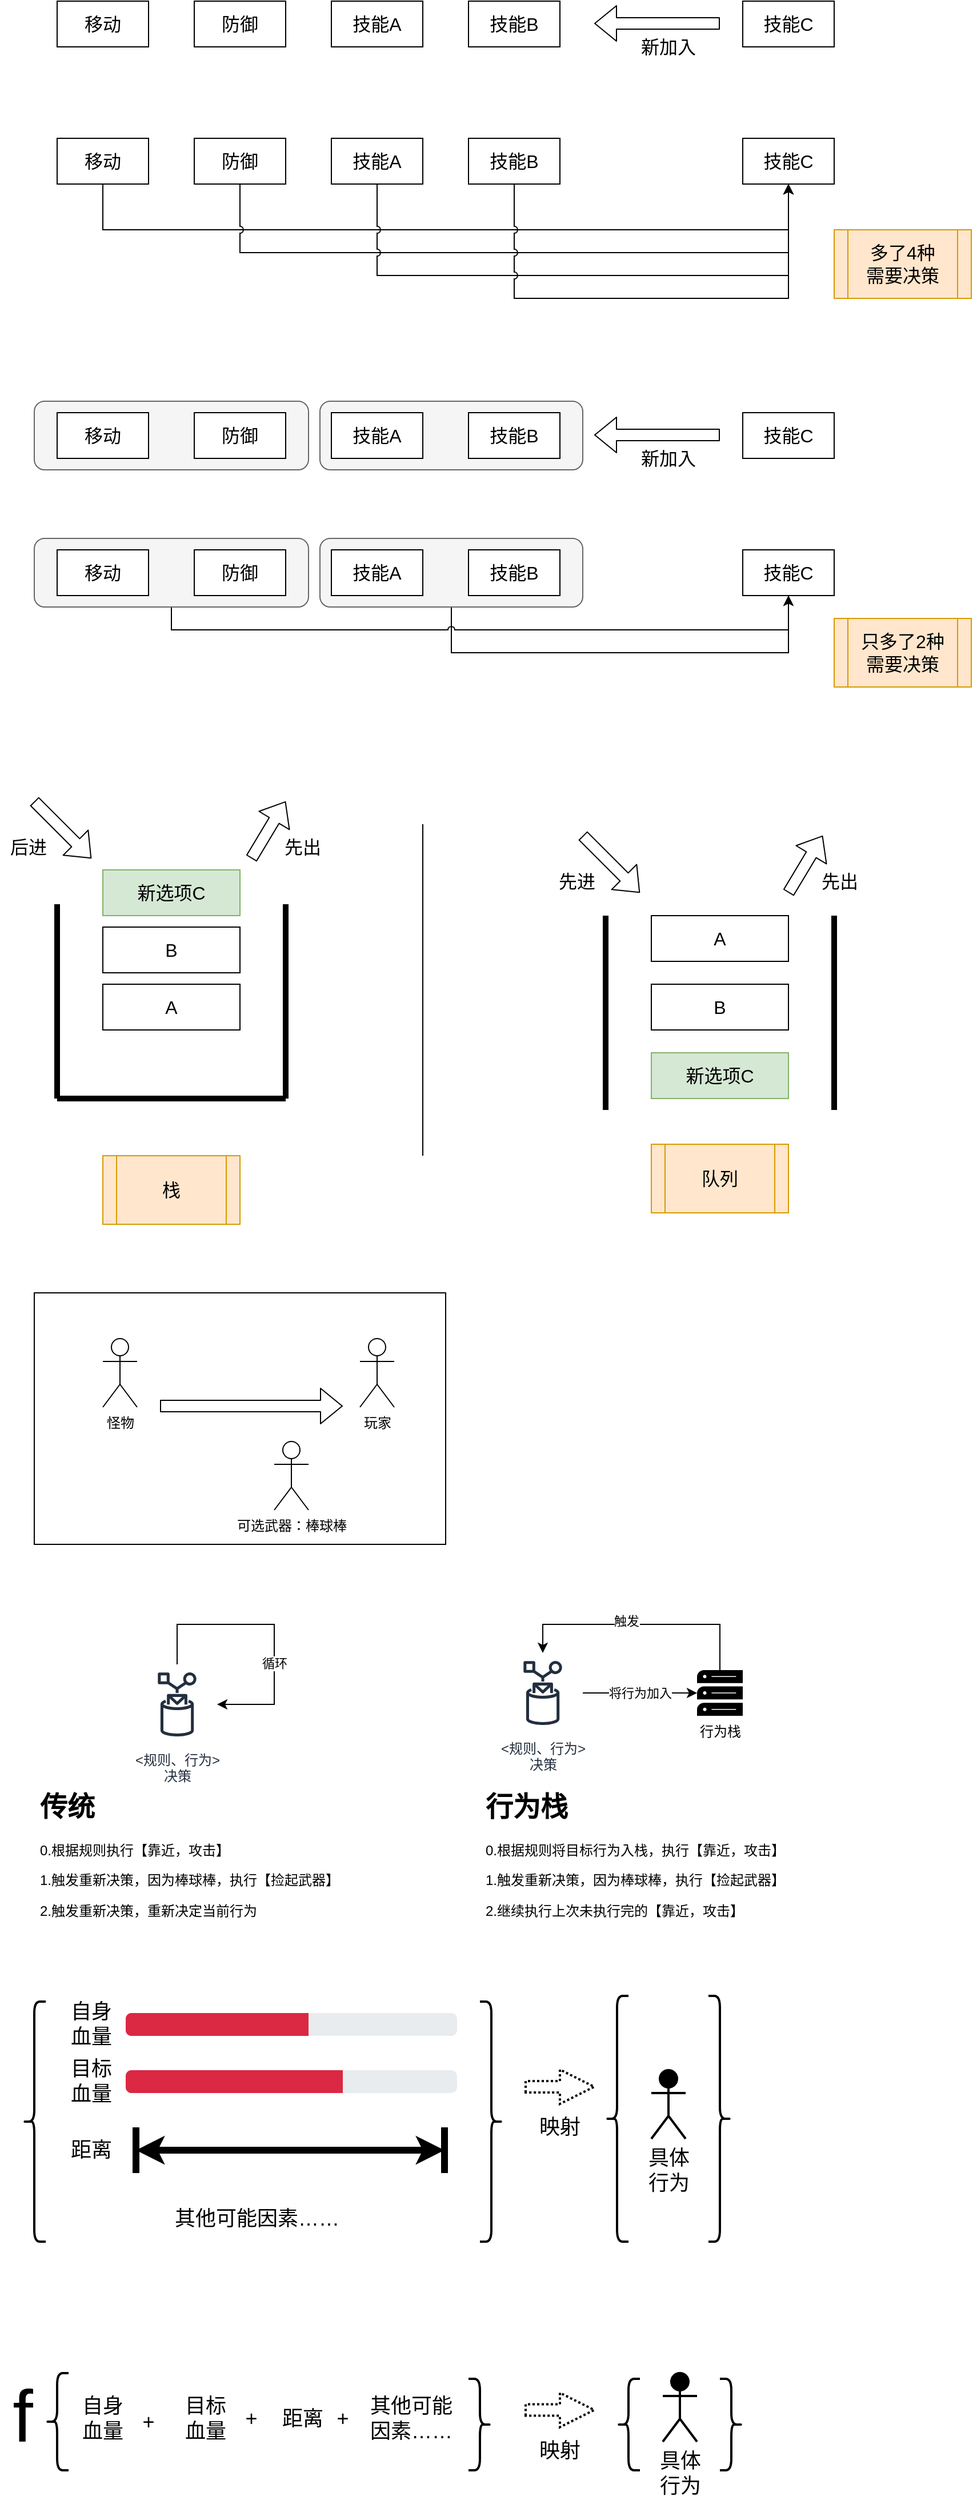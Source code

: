 <mxfile version="15.2.7" type="device"><diagram id="1-2ACEy1DYfwMNyLRLpH" name="第 1 页"><mxGraphModel dx="1422" dy="832" grid="1" gridSize="10" guides="1" tooltips="1" connect="1" arrows="1" fold="1" page="0" pageScale="1" pageWidth="1600" pageHeight="900" math="0" shadow="0"><root><mxCell id="0"/><mxCell id="1" parent="0"/><mxCell id="vrKT7OcuPgcJg1pSdhas-13" value="" style="rounded=0;whiteSpace=wrap;html=1;" parent="1" vertex="1"><mxGeometry x="220" y="1330" width="360" height="220" as="geometry"/></mxCell><mxCell id="Vtt4ZSthcHsYdzRU8xnY-23" style="edgeStyle=orthogonalEdgeStyle;rounded=0;orthogonalLoop=1;jettySize=auto;html=1;exitX=0.5;exitY=1;exitDx=0;exitDy=0;entryX=0.5;entryY=1;entryDx=0;entryDy=0;jumpStyle=arc;fontSize=16;" parent="1" source="Vtt4ZSthcHsYdzRU8xnY-21" target="Vtt4ZSthcHsYdzRU8xnY-16" edge="1"><mxGeometry relative="1" as="geometry"><Array as="points"><mxPoint x="585" y="770"/><mxPoint x="880" y="770"/></Array></mxGeometry></mxCell><mxCell id="Vtt4ZSthcHsYdzRU8xnY-21" value="" style="rounded=1;whiteSpace=wrap;html=1;fillColor=#f5f5f5;strokeColor=#666666;fontColor=#333333;fontSize=16;" parent="1" vertex="1"><mxGeometry x="470" y="670" width="230" height="60" as="geometry"/></mxCell><mxCell id="Vtt4ZSthcHsYdzRU8xnY-22" style="edgeStyle=orthogonalEdgeStyle;rounded=0;orthogonalLoop=1;jettySize=auto;html=1;exitX=0.5;exitY=1;exitDx=0;exitDy=0;entryX=0.5;entryY=1;entryDx=0;entryDy=0;jumpStyle=arc;fontSize=16;" parent="1" source="Vtt4ZSthcHsYdzRU8xnY-20" target="Vtt4ZSthcHsYdzRU8xnY-16" edge="1"><mxGeometry relative="1" as="geometry"/></mxCell><mxCell id="Vtt4ZSthcHsYdzRU8xnY-20" value="" style="rounded=1;whiteSpace=wrap;html=1;fillColor=#f5f5f5;strokeColor=#666666;fontColor=#333333;fontSize=16;" parent="1" vertex="1"><mxGeometry x="220" y="670" width="240" height="60" as="geometry"/></mxCell><mxCell id="Vtt4ZSthcHsYdzRU8xnY-19" value="" style="rounded=1;whiteSpace=wrap;html=1;fillColor=#f5f5f5;strokeColor=#666666;fontColor=#333333;fontSize=16;" parent="1" vertex="1"><mxGeometry x="470" y="550" width="230" height="60" as="geometry"/></mxCell><mxCell id="Vtt4ZSthcHsYdzRU8xnY-18" value="" style="rounded=1;whiteSpace=wrap;html=1;fillColor=#f5f5f5;strokeColor=#666666;fontColor=#333333;fontSize=16;" parent="1" vertex="1"><mxGeometry x="220" y="550" width="240" height="60" as="geometry"/></mxCell><mxCell id="5MTt7jYOTVnq4fT-95j9-1" value="移动" style="rounded=0;whiteSpace=wrap;html=1;fontSize=16;" parent="1" vertex="1"><mxGeometry x="240" y="200" width="80" height="40" as="geometry"/></mxCell><mxCell id="5MTt7jYOTVnq4fT-95j9-2" value="防御" style="rounded=0;whiteSpace=wrap;html=1;fontSize=16;" parent="1" vertex="1"><mxGeometry x="360" y="200" width="80" height="40" as="geometry"/></mxCell><mxCell id="5MTt7jYOTVnq4fT-95j9-3" value="技能A" style="rounded=0;whiteSpace=wrap;html=1;fontSize=16;" parent="1" vertex="1"><mxGeometry x="480" y="200" width="80" height="40" as="geometry"/></mxCell><mxCell id="5MTt7jYOTVnq4fT-95j9-4" value="技能B" style="rounded=0;whiteSpace=wrap;html=1;fontSize=16;" parent="1" vertex="1"><mxGeometry x="600" y="200" width="80" height="40" as="geometry"/></mxCell><mxCell id="5MTt7jYOTVnq4fT-95j9-6" value="技能C" style="rounded=0;whiteSpace=wrap;html=1;fontSize=16;" parent="1" vertex="1"><mxGeometry x="840" y="200" width="80" height="40" as="geometry"/></mxCell><mxCell id="5MTt7jYOTVnq4fT-95j9-7" value="" style="shape=flexArrow;endArrow=classic;html=1;fontSize=16;" parent="1" edge="1"><mxGeometry width="50" height="50" relative="1" as="geometry"><mxPoint x="820" y="219.5" as="sourcePoint"/><mxPoint x="710" y="219.5" as="targetPoint"/></mxGeometry></mxCell><mxCell id="5MTt7jYOTVnq4fT-95j9-8" value="新加入" style="text;html=1;strokeColor=none;fillColor=none;align=center;verticalAlign=middle;whiteSpace=wrap;rounded=0;fontSize=16;" parent="1" vertex="1"><mxGeometry x="750" y="230" width="50" height="20" as="geometry"/></mxCell><mxCell id="5MTt7jYOTVnq4fT-95j9-17" style="edgeStyle=orthogonalEdgeStyle;rounded=0;orthogonalLoop=1;jettySize=auto;html=1;exitX=0.5;exitY=1;exitDx=0;exitDy=0;entryX=0.5;entryY=1;entryDx=0;entryDy=0;jumpStyle=arc;fontSize=16;" parent="1" source="5MTt7jYOTVnq4fT-95j9-9" target="5MTt7jYOTVnq4fT-95j9-13" edge="1"><mxGeometry relative="1" as="geometry"><Array as="points"><mxPoint x="280" y="400"/><mxPoint x="880" y="400"/></Array></mxGeometry></mxCell><mxCell id="5MTt7jYOTVnq4fT-95j9-9" value="移动" style="rounded=0;whiteSpace=wrap;html=1;fontSize=16;" parent="1" vertex="1"><mxGeometry x="240" y="320" width="80" height="40" as="geometry"/></mxCell><mxCell id="5MTt7jYOTVnq4fT-95j9-18" style="edgeStyle=orthogonalEdgeStyle;rounded=0;orthogonalLoop=1;jettySize=auto;html=1;exitX=0.5;exitY=1;exitDx=0;exitDy=0;entryX=0.5;entryY=1;entryDx=0;entryDy=0;jumpStyle=arc;fontSize=16;" parent="1" source="5MTt7jYOTVnq4fT-95j9-10" target="5MTt7jYOTVnq4fT-95j9-13" edge="1"><mxGeometry relative="1" as="geometry"><Array as="points"><mxPoint x="400" y="420"/><mxPoint x="880" y="420"/></Array></mxGeometry></mxCell><mxCell id="5MTt7jYOTVnq4fT-95j9-10" value="防御" style="rounded=0;whiteSpace=wrap;html=1;fontSize=16;" parent="1" vertex="1"><mxGeometry x="360" y="320" width="80" height="40" as="geometry"/></mxCell><mxCell id="5MTt7jYOTVnq4fT-95j9-19" style="edgeStyle=orthogonalEdgeStyle;rounded=0;orthogonalLoop=1;jettySize=auto;html=1;exitX=0.5;exitY=1;exitDx=0;exitDy=0;entryX=0.5;entryY=1;entryDx=0;entryDy=0;jumpStyle=arc;fontSize=16;" parent="1" source="5MTt7jYOTVnq4fT-95j9-11" target="5MTt7jYOTVnq4fT-95j9-13" edge="1"><mxGeometry relative="1" as="geometry"><Array as="points"><mxPoint x="520" y="440"/><mxPoint x="880" y="440"/></Array></mxGeometry></mxCell><mxCell id="5MTt7jYOTVnq4fT-95j9-11" value="技能A" style="rounded=0;whiteSpace=wrap;html=1;fontSize=16;" parent="1" vertex="1"><mxGeometry x="480" y="320" width="80" height="40" as="geometry"/></mxCell><mxCell id="5MTt7jYOTVnq4fT-95j9-20" style="edgeStyle=orthogonalEdgeStyle;rounded=0;orthogonalLoop=1;jettySize=auto;html=1;exitX=0.5;exitY=1;exitDx=0;exitDy=0;jumpStyle=arc;entryX=0.5;entryY=1;entryDx=0;entryDy=0;fontSize=16;" parent="1" source="5MTt7jYOTVnq4fT-95j9-12" target="5MTt7jYOTVnq4fT-95j9-13" edge="1"><mxGeometry relative="1" as="geometry"><mxPoint x="880" y="370" as="targetPoint"/><Array as="points"><mxPoint x="640" y="460"/><mxPoint x="880" y="460"/></Array></mxGeometry></mxCell><mxCell id="5MTt7jYOTVnq4fT-95j9-12" value="技能B" style="rounded=0;whiteSpace=wrap;html=1;fontSize=16;" parent="1" vertex="1"><mxGeometry x="600" y="320" width="80" height="40" as="geometry"/></mxCell><mxCell id="5MTt7jYOTVnq4fT-95j9-13" value="技能C" style="rounded=0;whiteSpace=wrap;html=1;fontSize=16;" parent="1" vertex="1"><mxGeometry x="840" y="320" width="80" height="40" as="geometry"/></mxCell><mxCell id="5MTt7jYOTVnq4fT-95j9-21" value="多了4种&lt;br style=&quot;font-size: 16px;&quot;&gt;需要决策" style="shape=process;whiteSpace=wrap;html=1;backgroundOutline=1;fillColor=#ffe6cc;strokeColor=#d79b00;fontSize=16;" parent="1" vertex="1"><mxGeometry x="920" y="400" width="120" height="60" as="geometry"/></mxCell><mxCell id="Vtt4ZSthcHsYdzRU8xnY-1" value="移动" style="rounded=0;whiteSpace=wrap;html=1;fontSize=16;" parent="1" vertex="1"><mxGeometry x="240" y="560" width="80" height="40" as="geometry"/></mxCell><mxCell id="Vtt4ZSthcHsYdzRU8xnY-2" value="防御" style="rounded=0;whiteSpace=wrap;html=1;fontSize=16;" parent="1" vertex="1"><mxGeometry x="360" y="560" width="80" height="40" as="geometry"/></mxCell><mxCell id="Vtt4ZSthcHsYdzRU8xnY-3" value="技能A" style="rounded=0;whiteSpace=wrap;html=1;fontSize=16;" parent="1" vertex="1"><mxGeometry x="480" y="560" width="80" height="40" as="geometry"/></mxCell><mxCell id="Vtt4ZSthcHsYdzRU8xnY-4" value="技能B" style="rounded=0;whiteSpace=wrap;html=1;fontSize=16;" parent="1" vertex="1"><mxGeometry x="600" y="560" width="80" height="40" as="geometry"/></mxCell><mxCell id="Vtt4ZSthcHsYdzRU8xnY-5" value="技能C" style="rounded=0;whiteSpace=wrap;html=1;fontSize=16;" parent="1" vertex="1"><mxGeometry x="840" y="560" width="80" height="40" as="geometry"/></mxCell><mxCell id="Vtt4ZSthcHsYdzRU8xnY-6" value="" style="shape=flexArrow;endArrow=classic;html=1;fontSize=16;" parent="1" edge="1"><mxGeometry width="50" height="50" relative="1" as="geometry"><mxPoint x="820" y="579.5" as="sourcePoint"/><mxPoint x="710" y="579.5" as="targetPoint"/></mxGeometry></mxCell><mxCell id="Vtt4ZSthcHsYdzRU8xnY-7" value="新加入" style="text;html=1;strokeColor=none;fillColor=none;align=center;verticalAlign=middle;whiteSpace=wrap;rounded=0;fontSize=16;" parent="1" vertex="1"><mxGeometry x="750" y="590" width="50" height="20" as="geometry"/></mxCell><mxCell id="Vtt4ZSthcHsYdzRU8xnY-9" value="移动" style="rounded=0;whiteSpace=wrap;html=1;fontSize=16;" parent="1" vertex="1"><mxGeometry x="240" y="680" width="80" height="40" as="geometry"/></mxCell><mxCell id="Vtt4ZSthcHsYdzRU8xnY-11" value="防御" style="rounded=0;whiteSpace=wrap;html=1;fontSize=16;" parent="1" vertex="1"><mxGeometry x="360" y="680" width="80" height="40" as="geometry"/></mxCell><mxCell id="Vtt4ZSthcHsYdzRU8xnY-13" value="技能A" style="rounded=0;whiteSpace=wrap;html=1;fontSize=16;" parent="1" vertex="1"><mxGeometry x="480" y="680" width="80" height="40" as="geometry"/></mxCell><mxCell id="Vtt4ZSthcHsYdzRU8xnY-15" value="技能B" style="rounded=0;whiteSpace=wrap;html=1;fontSize=16;" parent="1" vertex="1"><mxGeometry x="600" y="680" width="80" height="40" as="geometry"/></mxCell><mxCell id="Vtt4ZSthcHsYdzRU8xnY-16" value="技能C" style="rounded=0;whiteSpace=wrap;html=1;fontSize=16;" parent="1" vertex="1"><mxGeometry x="840" y="680" width="80" height="40" as="geometry"/></mxCell><mxCell id="Vtt4ZSthcHsYdzRU8xnY-17" value="只多了2种&lt;br style=&quot;font-size: 16px;&quot;&gt;需要决策" style="shape=process;whiteSpace=wrap;html=1;backgroundOutline=1;fillColor=#ffe6cc;strokeColor=#d79b00;fontSize=16;" parent="1" vertex="1"><mxGeometry x="920" y="740" width="120" height="60" as="geometry"/></mxCell><mxCell id="Vtt4ZSthcHsYdzRU8xnY-26" value="" style="endArrow=none;html=1;fontSize=16;" parent="1" edge="1"><mxGeometry width="50" height="50" relative="1" as="geometry"><mxPoint x="560" y="1210" as="sourcePoint"/><mxPoint x="560" y="920" as="targetPoint"/></mxGeometry></mxCell><mxCell id="Vtt4ZSthcHsYdzRU8xnY-27" value="新选项C" style="rounded=0;whiteSpace=wrap;html=1;glass=0;fontSize=16;fillColor=#d5e8d4;strokeColor=#82b366;" parent="1" vertex="1"><mxGeometry x="280" y="960" width="120" height="40" as="geometry"/></mxCell><mxCell id="Vtt4ZSthcHsYdzRU8xnY-28" value="B" style="rounded=0;whiteSpace=wrap;html=1;glass=0;fontSize=16;fillColor=none;" parent="1" vertex="1"><mxGeometry x="280" y="1010" width="120" height="40" as="geometry"/></mxCell><mxCell id="Vtt4ZSthcHsYdzRU8xnY-29" value="A" style="rounded=0;whiteSpace=wrap;html=1;glass=0;fontSize=16;fillColor=none;" parent="1" vertex="1"><mxGeometry x="280" y="1060" width="120" height="40" as="geometry"/></mxCell><mxCell id="Vtt4ZSthcHsYdzRU8xnY-31" value="" style="shape=flexArrow;endArrow=classic;html=1;fontSize=16;" parent="1" edge="1"><mxGeometry width="50" height="50" relative="1" as="geometry"><mxPoint x="220" y="900" as="sourcePoint"/><mxPoint x="270" y="950" as="targetPoint"/></mxGeometry></mxCell><mxCell id="Vtt4ZSthcHsYdzRU8xnY-32" value="" style="shape=flexArrow;endArrow=classic;html=1;fontSize=16;" parent="1" edge="1"><mxGeometry width="50" height="50" relative="1" as="geometry"><mxPoint x="410" y="950" as="sourcePoint"/><mxPoint x="440" y="900" as="targetPoint"/></mxGeometry></mxCell><mxCell id="Vtt4ZSthcHsYdzRU8xnY-33" value="后进" style="text;html=1;strokeColor=none;fillColor=none;align=center;verticalAlign=middle;whiteSpace=wrap;rounded=0;fontSize=16;" parent="1" vertex="1"><mxGeometry x="190" y="930" width="50" height="20" as="geometry"/></mxCell><mxCell id="Vtt4ZSthcHsYdzRU8xnY-34" value="先出" style="text;html=1;strokeColor=none;fillColor=none;align=center;verticalAlign=middle;whiteSpace=wrap;rounded=0;fontSize=16;" parent="1" vertex="1"><mxGeometry x="430" y="930" width="50" height="20" as="geometry"/></mxCell><mxCell id="Vtt4ZSthcHsYdzRU8xnY-35" value="" style="endArrow=none;html=1;fontSize=16;strokeWidth=5;" parent="1" edge="1"><mxGeometry width="50" height="50" relative="1" as="geometry"><mxPoint x="240" y="1160" as="sourcePoint"/><mxPoint x="240" y="990" as="targetPoint"/></mxGeometry></mxCell><mxCell id="Vtt4ZSthcHsYdzRU8xnY-36" value="" style="endArrow=none;html=1;fontSize=16;strokeWidth=5;" parent="1" edge="1"><mxGeometry width="50" height="50" relative="1" as="geometry"><mxPoint x="240" y="1160" as="sourcePoint"/><mxPoint x="440" y="1160" as="targetPoint"/></mxGeometry></mxCell><mxCell id="Vtt4ZSthcHsYdzRU8xnY-37" value="" style="endArrow=none;html=1;fontSize=16;strokeWidth=5;" parent="1" edge="1"><mxGeometry width="50" height="50" relative="1" as="geometry"><mxPoint x="440" y="1160" as="sourcePoint"/><mxPoint x="440" y="990" as="targetPoint"/></mxGeometry></mxCell><mxCell id="Vtt4ZSthcHsYdzRU8xnY-38" value="新选项C" style="rounded=0;whiteSpace=wrap;html=1;glass=0;fontSize=16;fillColor=#d5e8d4;strokeColor=#82b366;" parent="1" vertex="1"><mxGeometry x="760" y="1120" width="120" height="40" as="geometry"/></mxCell><mxCell id="Vtt4ZSthcHsYdzRU8xnY-39" value="B" style="rounded=0;whiteSpace=wrap;html=1;glass=0;fontSize=16;fillColor=none;" parent="1" vertex="1"><mxGeometry x="760" y="1060" width="120" height="40" as="geometry"/></mxCell><mxCell id="Vtt4ZSthcHsYdzRU8xnY-40" value="A" style="rounded=0;whiteSpace=wrap;html=1;glass=0;fontSize=16;fillColor=none;" parent="1" vertex="1"><mxGeometry x="760" y="1000" width="120" height="40" as="geometry"/></mxCell><mxCell id="Vtt4ZSthcHsYdzRU8xnY-41" value="" style="shape=flexArrow;endArrow=classic;html=1;fontSize=16;" parent="1" edge="1"><mxGeometry width="50" height="50" relative="1" as="geometry"><mxPoint x="700" y="930" as="sourcePoint"/><mxPoint x="750" y="980" as="targetPoint"/></mxGeometry></mxCell><mxCell id="Vtt4ZSthcHsYdzRU8xnY-42" value="" style="shape=flexArrow;endArrow=classic;html=1;fontSize=16;" parent="1" edge="1"><mxGeometry width="50" height="50" relative="1" as="geometry"><mxPoint x="880" y="980" as="sourcePoint"/><mxPoint x="910" y="930" as="targetPoint"/></mxGeometry></mxCell><mxCell id="Vtt4ZSthcHsYdzRU8xnY-43" value="先进" style="text;html=1;strokeColor=none;fillColor=none;align=center;verticalAlign=middle;whiteSpace=wrap;rounded=0;fontSize=16;" parent="1" vertex="1"><mxGeometry x="670" y="960" width="50" height="20" as="geometry"/></mxCell><mxCell id="Vtt4ZSthcHsYdzRU8xnY-44" value="先出" style="text;html=1;strokeColor=none;fillColor=none;align=center;verticalAlign=middle;whiteSpace=wrap;rounded=0;fontSize=16;" parent="1" vertex="1"><mxGeometry x="900" y="960" width="50" height="20" as="geometry"/></mxCell><mxCell id="Vtt4ZSthcHsYdzRU8xnY-45" value="" style="endArrow=none;html=1;fontSize=16;strokeWidth=5;" parent="1" edge="1"><mxGeometry width="50" height="50" relative="1" as="geometry"><mxPoint x="720" y="1170" as="sourcePoint"/><mxPoint x="720" y="1000" as="targetPoint"/></mxGeometry></mxCell><mxCell id="Vtt4ZSthcHsYdzRU8xnY-47" value="" style="endArrow=none;html=1;fontSize=16;strokeWidth=5;" parent="1" edge="1"><mxGeometry width="50" height="50" relative="1" as="geometry"><mxPoint x="920" y="1170" as="sourcePoint"/><mxPoint x="920" y="1000" as="targetPoint"/></mxGeometry></mxCell><mxCell id="Vtt4ZSthcHsYdzRU8xnY-48" value="栈" style="shape=process;whiteSpace=wrap;html=1;backgroundOutline=1;fillColor=#ffe6cc;strokeColor=#d79b00;fontSize=16;" parent="1" vertex="1"><mxGeometry x="280" y="1210" width="120" height="60" as="geometry"/></mxCell><mxCell id="Vtt4ZSthcHsYdzRU8xnY-49" value="队列" style="shape=process;whiteSpace=wrap;html=1;backgroundOutline=1;fillColor=#ffe6cc;strokeColor=#d79b00;fontSize=16;" parent="1" vertex="1"><mxGeometry x="760" y="1200" width="120" height="60" as="geometry"/></mxCell><mxCell id="vrKT7OcuPgcJg1pSdhas-1" value="怪物" style="shape=umlActor;verticalLabelPosition=bottom;verticalAlign=top;html=1;outlineConnect=0;" parent="1" vertex="1"><mxGeometry x="280" y="1370" width="30" height="60" as="geometry"/></mxCell><mxCell id="vrKT7OcuPgcJg1pSdhas-7" value="玩家&lt;br&gt;" style="shape=umlActor;verticalLabelPosition=bottom;verticalAlign=top;html=1;outlineConnect=0;" parent="1" vertex="1"><mxGeometry x="505" y="1370" width="30" height="60" as="geometry"/></mxCell><mxCell id="vrKT7OcuPgcJg1pSdhas-9" value="" style="shape=flexArrow;endArrow=classic;html=1;" parent="1" edge="1"><mxGeometry width="50" height="50" relative="1" as="geometry"><mxPoint x="330" y="1429" as="sourcePoint"/><mxPoint x="490" y="1429" as="targetPoint"/></mxGeometry></mxCell><mxCell id="vrKT7OcuPgcJg1pSdhas-10" value="可选武器：棒球棒" style="shape=umlActor;verticalLabelPosition=bottom;verticalAlign=top;html=1;outlineConnect=0;" parent="1" vertex="1"><mxGeometry x="430" y="1460" width="30" height="60" as="geometry"/></mxCell><mxCell id="vrKT7OcuPgcJg1pSdhas-16" style="edgeStyle=orthogonalEdgeStyle;rounded=0;orthogonalLoop=1;jettySize=auto;html=1;" parent="1" source="vrKT7OcuPgcJg1pSdhas-14" target="vrKT7OcuPgcJg1pSdhas-14" edge="1"><mxGeometry relative="1" as="geometry"><mxPoint x="320" y="1600" as="targetPoint"/><Array as="points"><mxPoint x="345" y="1620"/><mxPoint x="430" y="1620"/><mxPoint x="430" y="1690"/></Array></mxGeometry></mxCell><mxCell id="vrKT7OcuPgcJg1pSdhas-17" value="循环" style="edgeLabel;html=1;align=center;verticalAlign=middle;resizable=0;points=[];" parent="vrKT7OcuPgcJg1pSdhas-16" vertex="1" connectable="0"><mxGeometry x="0.285" relative="1" as="geometry"><mxPoint as="offset"/></mxGeometry></mxCell><mxCell id="vrKT7OcuPgcJg1pSdhas-14" value="&amp;lt;规则、行为&amp;gt;&lt;br&gt;决策" style="outlineConnect=0;fontColor=#232F3E;gradientColor=none;strokeColor=#232F3E;fillColor=#ffffff;dashed=0;verticalLabelPosition=bottom;verticalAlign=top;align=center;html=1;fontSize=12;fontStyle=0;aspect=fixed;shape=mxgraph.aws4.resourceIcon;resIcon=mxgraph.aws4.rule;" parent="1" vertex="1"><mxGeometry x="310" y="1655" width="70" height="70" as="geometry"/></mxCell><mxCell id="vrKT7OcuPgcJg1pSdhas-20" value="&lt;h1&gt;传统&lt;/h1&gt;&lt;p&gt;0.根据规则执行【靠近，攻击】&lt;/p&gt;&lt;p&gt;1.触发重新决策，因为棒球棒，执行【捡起武器】&lt;/p&gt;&lt;p&gt;2.触发重新决策，重新决定当前行为&lt;/p&gt;" style="text;html=1;strokeColor=none;fillColor=none;spacing=5;spacingTop=-20;whiteSpace=wrap;overflow=hidden;rounded=0;" parent="1" vertex="1"><mxGeometry x="220" y="1760" width="300" height="120" as="geometry"/></mxCell><mxCell id="vrKT7OcuPgcJg1pSdhas-26" value="将行为加入" style="edgeStyle=orthogonalEdgeStyle;rounded=0;orthogonalLoop=1;jettySize=auto;html=1;" parent="1" source="vrKT7OcuPgcJg1pSdhas-23" target="vrKT7OcuPgcJg1pSdhas-25" edge="1"><mxGeometry relative="1" as="geometry"/></mxCell><mxCell id="vrKT7OcuPgcJg1pSdhas-23" value="&amp;lt;规则、行为&amp;gt;&lt;br&gt;决策" style="outlineConnect=0;fontColor=#232F3E;gradientColor=none;strokeColor=#232F3E;fillColor=#ffffff;dashed=0;verticalLabelPosition=bottom;verticalAlign=top;align=center;html=1;fontSize=12;fontStyle=0;aspect=fixed;shape=mxgraph.aws4.resourceIcon;resIcon=mxgraph.aws4.rule;" parent="1" vertex="1"><mxGeometry x="630" y="1645" width="70" height="70" as="geometry"/></mxCell><mxCell id="vrKT7OcuPgcJg1pSdhas-24" value="&lt;h1&gt;行为栈&lt;/h1&gt;&lt;p&gt;0.根据规则将目标行为入栈，执行【靠近，攻击】&lt;/p&gt;&lt;p&gt;1.触发重新决策，因为棒球棒，执行【捡起武器】&lt;/p&gt;&lt;p&gt;2.继续执行上次未执行完的【靠近，攻击】&lt;/p&gt;" style="text;html=1;strokeColor=none;fillColor=none;spacing=5;spacingTop=-20;whiteSpace=wrap;overflow=hidden;rounded=0;" parent="1" vertex="1"><mxGeometry x="610" y="1760" width="300" height="120" as="geometry"/></mxCell><mxCell id="vrKT7OcuPgcJg1pSdhas-28" style="edgeStyle=orthogonalEdgeStyle;rounded=0;orthogonalLoop=1;jettySize=auto;html=1;" parent="1" source="vrKT7OcuPgcJg1pSdhas-25" target="vrKT7OcuPgcJg1pSdhas-23" edge="1"><mxGeometry relative="1" as="geometry"><Array as="points"><mxPoint x="820" y="1620"/><mxPoint x="665" y="1620"/></Array></mxGeometry></mxCell><mxCell id="vrKT7OcuPgcJg1pSdhas-29" value="触发" style="edgeLabel;html=1;align=center;verticalAlign=middle;resizable=0;points=[];" parent="vrKT7OcuPgcJg1pSdhas-28" vertex="1" connectable="0"><mxGeometry x="0.109" y="-3" relative="1" as="geometry"><mxPoint as="offset"/></mxGeometry></mxCell><mxCell id="vrKT7OcuPgcJg1pSdhas-25" value="行为栈" style="pointerEvents=1;shadow=0;dashed=0;html=1;strokeColor=none;labelPosition=center;verticalLabelPosition=bottom;verticalAlign=top;align=center;outlineConnect=0;shape=mxgraph.veeam2.server_stack;fillColor=#000000;" parent="1" vertex="1"><mxGeometry x="800" y="1660" width="40" height="40" as="geometry"/></mxCell><mxCell id="vrKT7OcuPgcJg1pSdhas-30" value="" style="html=1;shadow=0;dashed=0;shape=mxgraph.bootstrap.rrect;rSize=5;fillColor=#E9ECEF;strokeColor=none;" parent="1" vertex="1"><mxGeometry x="300" y="1960" width="290" height="20" as="geometry"/></mxCell><mxCell id="vrKT7OcuPgcJg1pSdhas-31" value="" style="html=1;shadow=0;dashed=0;shape=mxgraph.bootstrap.leftButton;rSize=5;fillColor=#DB2843;strokeColor=none;resizeHeight=1;" parent="vrKT7OcuPgcJg1pSdhas-30" vertex="1"><mxGeometry width="160" height="20" relative="1" as="geometry"/></mxCell><mxCell id="vrKT7OcuPgcJg1pSdhas-32" value="" style="html=1;shadow=0;dashed=0;shape=mxgraph.bootstrap.rrect;rSize=5;fillColor=#E9ECEF;strokeColor=none;" parent="1" vertex="1"><mxGeometry x="300" y="2010" width="290" height="20" as="geometry"/></mxCell><mxCell id="vrKT7OcuPgcJg1pSdhas-33" value="" style="html=1;shadow=0;dashed=0;shape=mxgraph.bootstrap.leftButton;rSize=5;fillColor=#DB2843;strokeColor=none;resizeHeight=1;" parent="vrKT7OcuPgcJg1pSdhas-32" vertex="1"><mxGeometry width="190" height="20" relative="1" as="geometry"/></mxCell><mxCell id="vrKT7OcuPgcJg1pSdhas-34" value="" style="endArrow=classic;startArrow=classic;html=1;strokeWidth=6;" parent="1" edge="1"><mxGeometry width="50" height="50" relative="1" as="geometry"><mxPoint x="309" y="2080" as="sourcePoint"/><mxPoint x="579" y="2080" as="targetPoint"/></mxGeometry></mxCell><mxCell id="vrKT7OcuPgcJg1pSdhas-35" value="" style="endArrow=none;html=1;strokeWidth=6;" parent="1" edge="1"><mxGeometry width="50" height="50" relative="1" as="geometry"><mxPoint x="309" y="2100" as="sourcePoint"/><mxPoint x="309" y="2060" as="targetPoint"/><Array as="points"><mxPoint x="309" y="2080"/></Array></mxGeometry></mxCell><mxCell id="vrKT7OcuPgcJg1pSdhas-36" value="" style="endArrow=none;html=1;strokeWidth=6;" parent="1" edge="1"><mxGeometry width="50" height="50" relative="1" as="geometry"><mxPoint x="579" y="2100" as="sourcePoint"/><mxPoint x="579" y="2060" as="targetPoint"/></mxGeometry></mxCell><mxCell id="vrKT7OcuPgcJg1pSdhas-37" value="&lt;font style=&quot;font-size: 18px&quot;&gt;自身血量&lt;/font&gt;" style="text;html=1;strokeColor=none;fillColor=none;align=center;verticalAlign=middle;whiteSpace=wrap;rounded=0;" parent="1" vertex="1"><mxGeometry x="250" y="1960" width="40" height="20" as="geometry"/></mxCell><mxCell id="vrKT7OcuPgcJg1pSdhas-38" value="&lt;font style=&quot;font-size: 18px&quot;&gt;目标血量&lt;/font&gt;" style="text;html=1;strokeColor=none;fillColor=none;align=center;verticalAlign=middle;whiteSpace=wrap;rounded=0;" parent="1" vertex="1"><mxGeometry x="250" y="2010" width="40" height="20" as="geometry"/></mxCell><mxCell id="vrKT7OcuPgcJg1pSdhas-39" value="&lt;span style=&quot;font-size: 18px&quot;&gt;距离&lt;/span&gt;" style="text;html=1;strokeColor=none;fillColor=none;align=center;verticalAlign=middle;whiteSpace=wrap;rounded=0;" parent="1" vertex="1"><mxGeometry x="250" y="2070" width="40" height="20" as="geometry"/></mxCell><mxCell id="vrKT7OcuPgcJg1pSdhas-40" value="" style="shape=curlyBracket;whiteSpace=wrap;html=1;rounded=1;fillColor=#000000;strokeWidth=2;" parent="1" vertex="1"><mxGeometry x="210" y="1950" width="20" height="210" as="geometry"/></mxCell><mxCell id="vrKT7OcuPgcJg1pSdhas-41" value="" style="shape=curlyBracket;whiteSpace=wrap;html=1;rounded=1;flipH=1;strokeWidth=2;fillColor=#000000;" parent="1" vertex="1"><mxGeometry x="610" y="1950" width="20" height="210" as="geometry"/></mxCell><mxCell id="vrKT7OcuPgcJg1pSdhas-42" value="" style="shape=curlyBracket;whiteSpace=wrap;html=1;rounded=1;fillColor=#000000;strokeWidth=2;" parent="1" vertex="1"><mxGeometry x="720" y="1945" width="20" height="215" as="geometry"/></mxCell><mxCell id="vrKT7OcuPgcJg1pSdhas-43" value="" style="shape=curlyBracket;whiteSpace=wrap;html=1;rounded=1;flipH=1;strokeWidth=2;fillColor=#000000;" parent="1" vertex="1"><mxGeometry x="810" y="1945" width="20" height="215" as="geometry"/></mxCell><mxCell id="vrKT7OcuPgcJg1pSdhas-44" value="&lt;font style=&quot;font-size: 18px&quot;&gt;具体&lt;br&gt;行为&lt;/font&gt;" style="shape=umlActor;verticalLabelPosition=bottom;verticalAlign=top;html=1;outlineConnect=0;strokeWidth=2;fillColor=#000000;" parent="1" vertex="1"><mxGeometry x="760" y="2010" width="30" height="60" as="geometry"/></mxCell><mxCell id="vrKT7OcuPgcJg1pSdhas-48" value="" style="shape=arrow;endArrow=classic;html=1;strokeWidth=2;dashed=1;dashPattern=1 1;" parent="1" edge="1"><mxGeometry width="50" height="50" relative="1" as="geometry"><mxPoint x="650" y="2024.5" as="sourcePoint"/><mxPoint x="710" y="2024.5" as="targetPoint"/></mxGeometry></mxCell><mxCell id="vrKT7OcuPgcJg1pSdhas-49" value="&lt;span style=&quot;font-size: 18px&quot;&gt;映射&lt;br&gt;&lt;/span&gt;" style="text;html=1;strokeColor=none;fillColor=none;align=center;verticalAlign=middle;whiteSpace=wrap;rounded=0;" parent="1" vertex="1"><mxGeometry x="660" y="2050" width="40" height="20" as="geometry"/></mxCell><mxCell id="vrKT7OcuPgcJg1pSdhas-50" value="&lt;span style=&quot;font-size: 18px&quot;&gt;其他可能因素……&lt;/span&gt;" style="text;html=1;strokeColor=none;fillColor=none;align=center;verticalAlign=middle;whiteSpace=wrap;rounded=0;" parent="1" vertex="1"><mxGeometry x="250" y="2130" width="330" height="20" as="geometry"/></mxCell><mxCell id="sIsN7F-TfiRX_S17Zk8p-8" value="&lt;font style=&quot;font-size: 18px&quot;&gt;自身血量&lt;/font&gt;" style="text;html=1;strokeColor=none;fillColor=none;align=center;verticalAlign=middle;whiteSpace=wrap;rounded=0;" vertex="1" parent="1"><mxGeometry x="260" y="2305" width="40" height="20" as="geometry"/></mxCell><mxCell id="sIsN7F-TfiRX_S17Zk8p-9" value="&lt;font style=&quot;font-size: 18px&quot;&gt;目标血量&lt;/font&gt;" style="text;html=1;strokeColor=none;fillColor=none;align=center;verticalAlign=middle;whiteSpace=wrap;rounded=0;" vertex="1" parent="1"><mxGeometry x="350" y="2305" width="40" height="20" as="geometry"/></mxCell><mxCell id="sIsN7F-TfiRX_S17Zk8p-10" value="&lt;span style=&quot;font-size: 18px&quot;&gt;距离&lt;/span&gt;" style="text;html=1;strokeColor=none;fillColor=none;align=center;verticalAlign=middle;whiteSpace=wrap;rounded=0;" vertex="1" parent="1"><mxGeometry x="435" y="2305" width="40" height="20" as="geometry"/></mxCell><mxCell id="sIsN7F-TfiRX_S17Zk8p-11" value="" style="shape=curlyBracket;whiteSpace=wrap;html=1;rounded=1;fillColor=#000000;strokeWidth=2;" vertex="1" parent="1"><mxGeometry x="230" y="2275" width="20" height="85" as="geometry"/></mxCell><mxCell id="sIsN7F-TfiRX_S17Zk8p-12" value="" style="shape=curlyBracket;whiteSpace=wrap;html=1;rounded=1;flipH=1;strokeWidth=2;fillColor=#000000;" vertex="1" parent="1"><mxGeometry x="600" y="2280" width="20" height="80" as="geometry"/></mxCell><mxCell id="sIsN7F-TfiRX_S17Zk8p-13" value="" style="shape=curlyBracket;whiteSpace=wrap;html=1;rounded=1;fillColor=#000000;strokeWidth=2;" vertex="1" parent="1"><mxGeometry x="730" y="2280" width="20" height="80" as="geometry"/></mxCell><mxCell id="sIsN7F-TfiRX_S17Zk8p-14" value="" style="shape=curlyBracket;whiteSpace=wrap;html=1;rounded=1;flipH=1;strokeWidth=2;fillColor=#000000;" vertex="1" parent="1"><mxGeometry x="820" y="2280" width="20" height="80" as="geometry"/></mxCell><mxCell id="sIsN7F-TfiRX_S17Zk8p-15" value="&lt;font style=&quot;font-size: 18px&quot;&gt;具体&lt;br&gt;行为&lt;/font&gt;" style="shape=umlActor;verticalLabelPosition=bottom;verticalAlign=top;html=1;outlineConnect=0;strokeWidth=2;fillColor=#000000;" vertex="1" parent="1"><mxGeometry x="770" y="2275" width="30" height="60" as="geometry"/></mxCell><mxCell id="sIsN7F-TfiRX_S17Zk8p-16" value="" style="shape=arrow;endArrow=classic;html=1;strokeWidth=2;dashed=1;dashPattern=1 1;" edge="1" parent="1"><mxGeometry width="50" height="50" relative="1" as="geometry"><mxPoint x="650" y="2307.25" as="sourcePoint"/><mxPoint x="710" y="2307.25" as="targetPoint"/></mxGeometry></mxCell><mxCell id="sIsN7F-TfiRX_S17Zk8p-17" value="&lt;span style=&quot;font-size: 18px&quot;&gt;映射&lt;br&gt;&lt;/span&gt;" style="text;html=1;strokeColor=none;fillColor=none;align=center;verticalAlign=middle;whiteSpace=wrap;rounded=0;" vertex="1" parent="1"><mxGeometry x="660" y="2332.75" width="40" height="20" as="geometry"/></mxCell><mxCell id="sIsN7F-TfiRX_S17Zk8p-18" value="&lt;span style=&quot;font-size: 18px&quot;&gt;其他可能因素……&lt;/span&gt;" style="text;html=1;strokeColor=none;fillColor=none;align=center;verticalAlign=middle;whiteSpace=wrap;rounded=0;" vertex="1" parent="1"><mxGeometry x="510" y="2307.5" width="80" height="15" as="geometry"/></mxCell><mxCell id="sIsN7F-TfiRX_S17Zk8p-25" value="&lt;font style=&quot;font-size: 18px&quot;&gt;+&lt;/font&gt;" style="text;html=1;strokeColor=none;fillColor=none;align=center;verticalAlign=middle;whiteSpace=wrap;rounded=0;" vertex="1" parent="1"><mxGeometry x="300" y="2307.5" width="40" height="20" as="geometry"/></mxCell><mxCell id="sIsN7F-TfiRX_S17Zk8p-26" value="&lt;font style=&quot;font-size: 18px&quot;&gt;+&lt;/font&gt;" style="text;html=1;strokeColor=none;fillColor=none;align=center;verticalAlign=middle;whiteSpace=wrap;rounded=0;" vertex="1" parent="1"><mxGeometry x="390" y="2305" width="40" height="20" as="geometry"/></mxCell><mxCell id="sIsN7F-TfiRX_S17Zk8p-27" value="&lt;font style=&quot;font-size: 18px&quot;&gt;+&lt;/font&gt;" style="text;html=1;strokeColor=none;fillColor=none;align=center;verticalAlign=middle;whiteSpace=wrap;rounded=0;" vertex="1" parent="1"><mxGeometry x="470" y="2305" width="40" height="20" as="geometry"/></mxCell><mxCell id="sIsN7F-TfiRX_S17Zk8p-28" value="&lt;font style=&quot;font-size: 64px;&quot;&gt;f&lt;/font&gt;" style="text;html=1;strokeColor=none;fillColor=none;align=center;verticalAlign=middle;whiteSpace=wrap;rounded=0;fontSize=64;" vertex="1" parent="1"><mxGeometry x="190" y="2302.5" width="40" height="20" as="geometry"/></mxCell></root></mxGraphModel></diagram></mxfile>